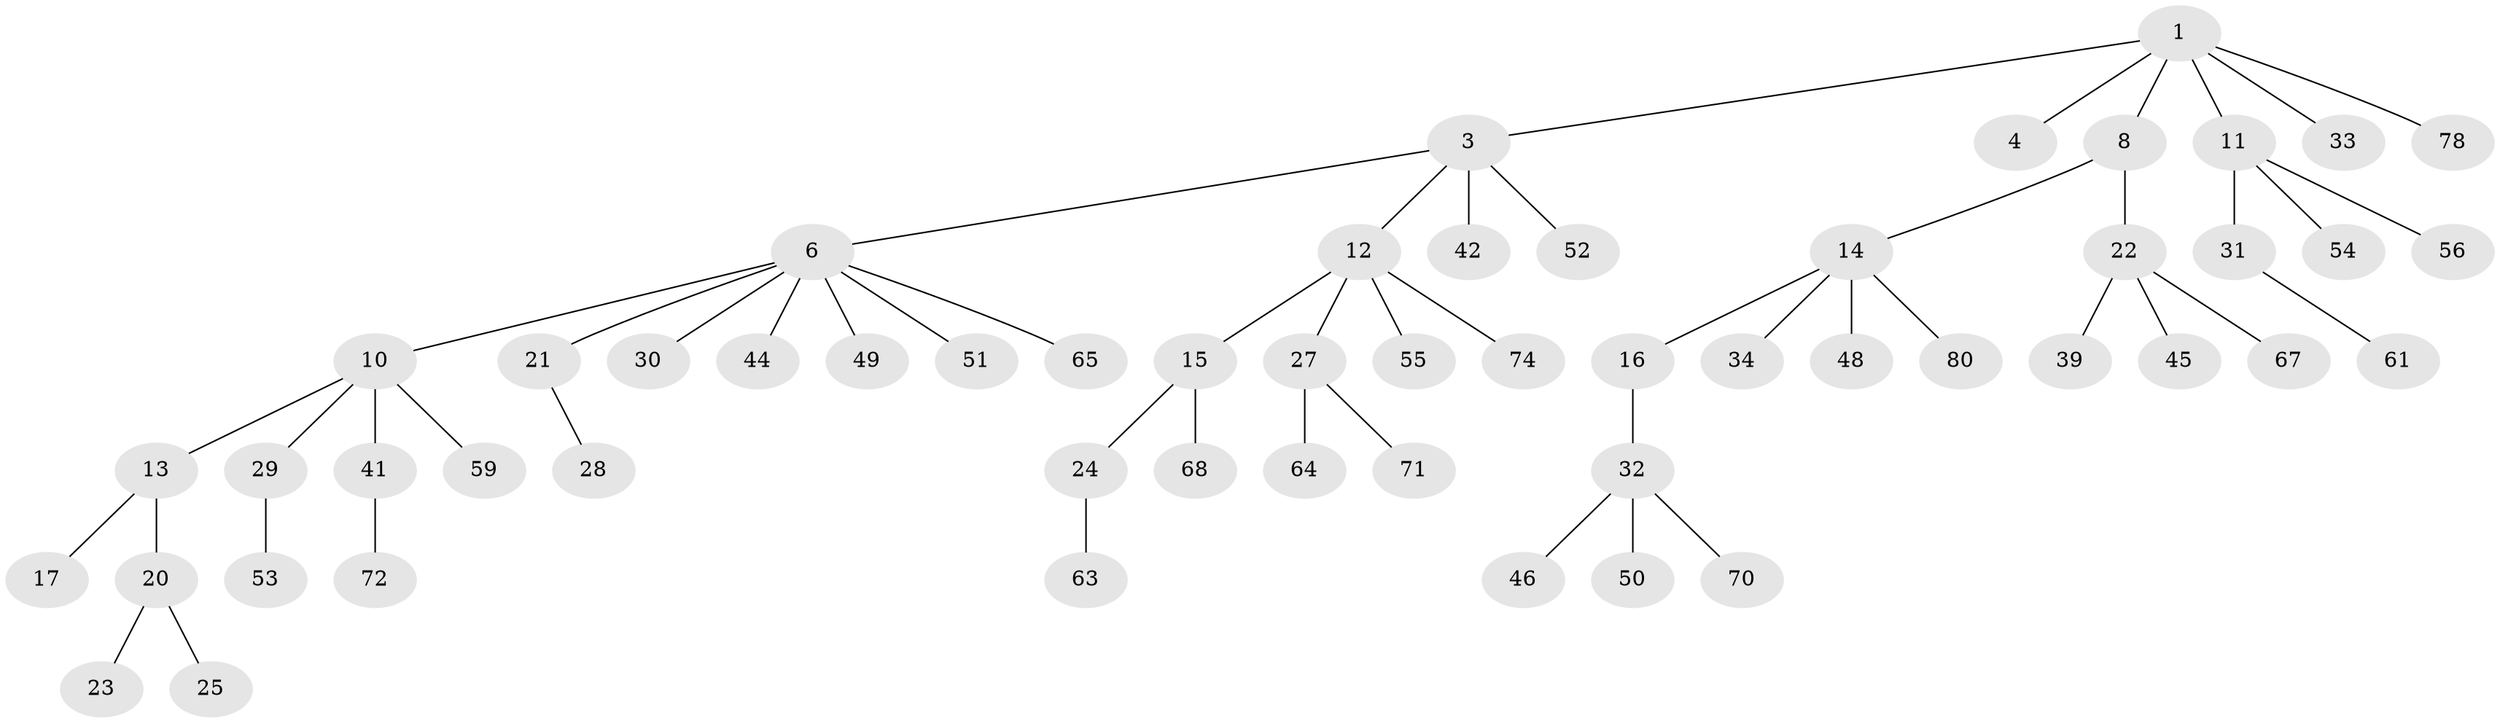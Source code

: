 // original degree distribution, {3: 0.14457831325301204, 5: 0.08433734939759036, 4: 0.024096385542168676, 1: 0.5180722891566265, 2: 0.21686746987951808, 6: 0.012048192771084338}
// Generated by graph-tools (version 1.1) at 2025/11/02/27/25 16:11:26]
// undirected, 55 vertices, 54 edges
graph export_dot {
graph [start="1"]
  node [color=gray90,style=filled];
  1 [super="+2"];
  3 [super="+5"];
  4;
  6 [super="+7"];
  8 [super="+9"];
  10 [super="+36"];
  11 [super="+19"];
  12 [super="+47"];
  13 [super="+26"];
  14 [super="+35"];
  15 [super="+18"];
  16 [super="+40"];
  17;
  20;
  21 [super="+62"];
  22 [super="+43"];
  23 [super="+66"];
  24 [super="+82"];
  25 [super="+69"];
  27 [super="+57"];
  28 [super="+76"];
  29;
  30 [super="+37"];
  31;
  32 [super="+79"];
  33 [super="+38"];
  34;
  39;
  41 [super="+77"];
  42;
  44;
  45;
  46;
  48;
  49 [super="+58"];
  50;
  51;
  52;
  53 [super="+60"];
  54;
  55;
  56;
  59;
  61 [super="+75"];
  63;
  64;
  65 [super="+81"];
  67 [super="+73"];
  68 [super="+83"];
  70;
  71;
  72;
  74;
  78;
  80;
  1 -- 4;
  1 -- 8;
  1 -- 33;
  1 -- 3;
  1 -- 11;
  1 -- 78;
  3 -- 6;
  3 -- 42;
  3 -- 12;
  3 -- 52;
  6 -- 10;
  6 -- 49;
  6 -- 65;
  6 -- 51;
  6 -- 21;
  6 -- 44;
  6 -- 30;
  8 -- 22;
  8 -- 14;
  10 -- 13;
  10 -- 29;
  10 -- 41;
  10 -- 59;
  11 -- 31;
  11 -- 56;
  11 -- 54;
  12 -- 15;
  12 -- 27;
  12 -- 55;
  12 -- 74;
  13 -- 17;
  13 -- 20;
  14 -- 16;
  14 -- 34;
  14 -- 48;
  14 -- 80;
  15 -- 68;
  15 -- 24;
  16 -- 32;
  20 -- 23;
  20 -- 25;
  21 -- 28;
  22 -- 39;
  22 -- 45;
  22 -- 67;
  24 -- 63;
  27 -- 71;
  27 -- 64;
  29 -- 53;
  31 -- 61;
  32 -- 46;
  32 -- 50;
  32 -- 70;
  41 -- 72;
}
